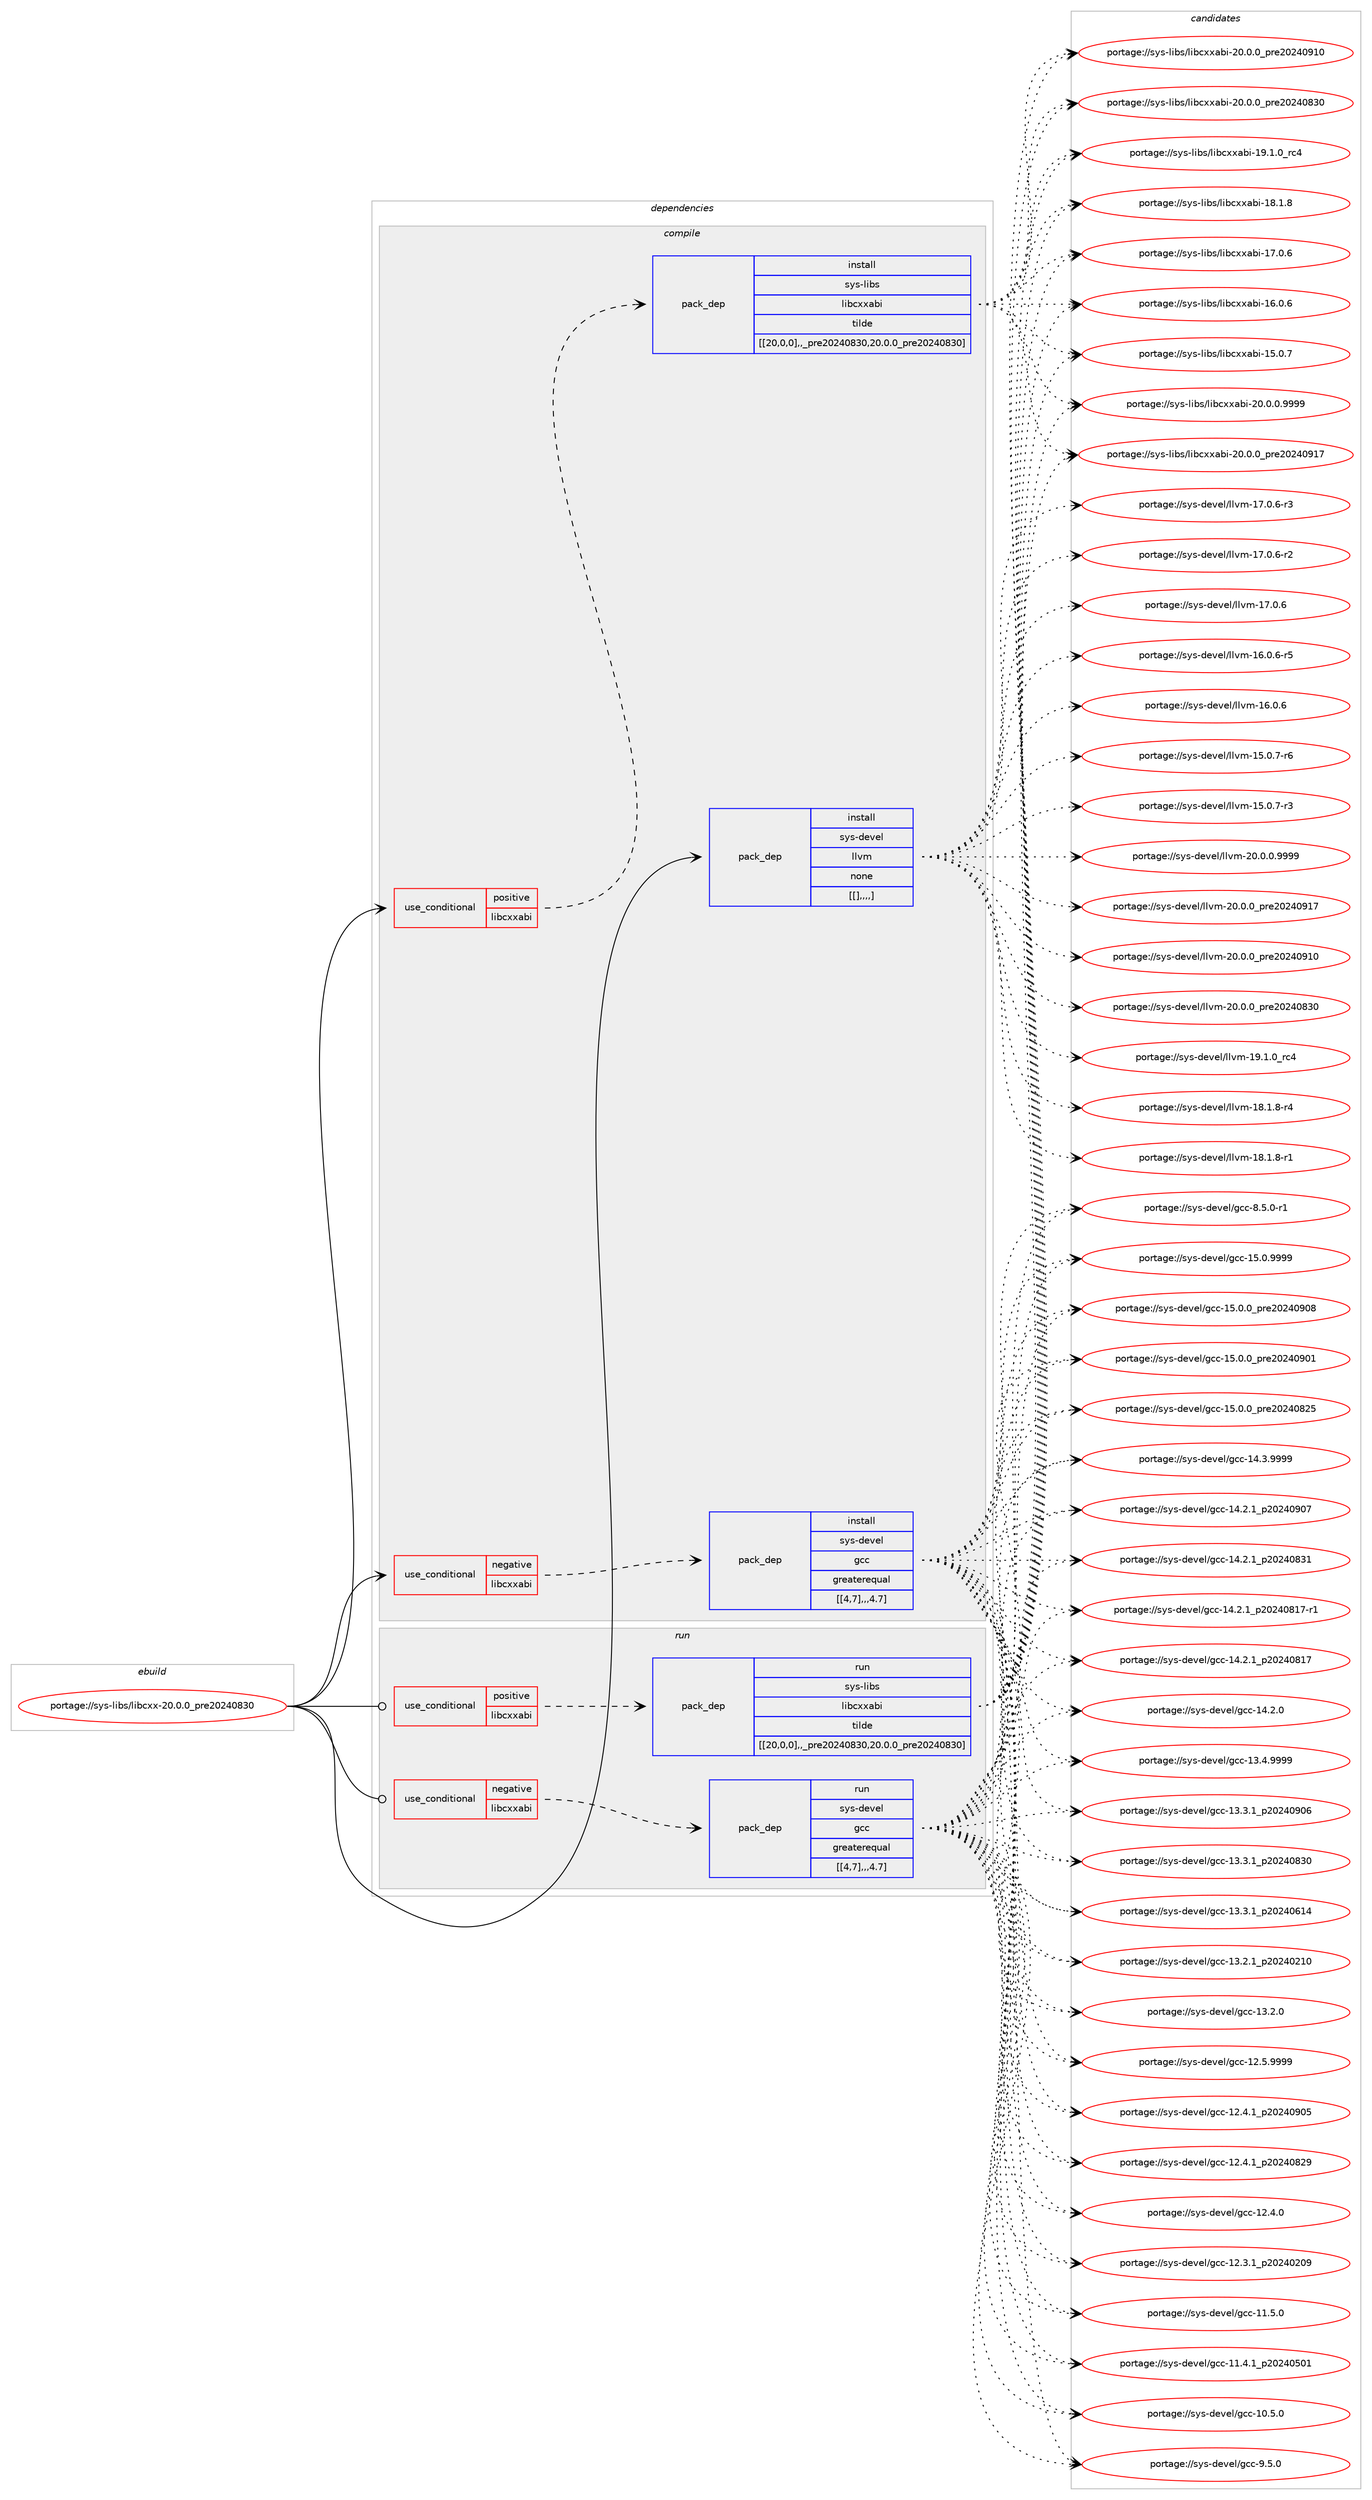 digraph prolog {

# *************
# Graph options
# *************

newrank=true;
concentrate=true;
compound=true;
graph [rankdir=LR,fontname=Helvetica,fontsize=10,ranksep=1.5];#, ranksep=2.5, nodesep=0.2];
edge  [arrowhead=vee];
node  [fontname=Helvetica,fontsize=10];

# **********
# The ebuild
# **********

subgraph cluster_leftcol {
color=gray;
label=<<i>ebuild</i>>;
id [label="portage://sys-libs/libcxx-20.0.0_pre20240830", color=red, width=4, href="../sys-libs/libcxx-20.0.0_pre20240830.svg"];
}

# ****************
# The dependencies
# ****************

subgraph cluster_midcol {
color=gray;
label=<<i>dependencies</i>>;
subgraph cluster_compile {
fillcolor="#eeeeee";
style=filled;
label=<<i>compile</i>>;
subgraph cond122248 {
dependency459077 [label=<<TABLE BORDER="0" CELLBORDER="1" CELLSPACING="0" CELLPADDING="4"><TR><TD ROWSPAN="3" CELLPADDING="10">use_conditional</TD></TR><TR><TD>negative</TD></TR><TR><TD>libcxxabi</TD></TR></TABLE>>, shape=none, color=red];
subgraph pack333715 {
dependency459078 [label=<<TABLE BORDER="0" CELLBORDER="1" CELLSPACING="0" CELLPADDING="4" WIDTH="220"><TR><TD ROWSPAN="6" CELLPADDING="30">pack_dep</TD></TR><TR><TD WIDTH="110">install</TD></TR><TR><TD>sys-devel</TD></TR><TR><TD>gcc</TD></TR><TR><TD>greaterequal</TD></TR><TR><TD>[[4,7],,,4.7]</TD></TR></TABLE>>, shape=none, color=blue];
}
dependency459077:e -> dependency459078:w [weight=20,style="dashed",arrowhead="vee"];
}
id:e -> dependency459077:w [weight=20,style="solid",arrowhead="vee"];
subgraph cond122249 {
dependency459079 [label=<<TABLE BORDER="0" CELLBORDER="1" CELLSPACING="0" CELLPADDING="4"><TR><TD ROWSPAN="3" CELLPADDING="10">use_conditional</TD></TR><TR><TD>positive</TD></TR><TR><TD>libcxxabi</TD></TR></TABLE>>, shape=none, color=red];
subgraph pack333716 {
dependency459080 [label=<<TABLE BORDER="0" CELLBORDER="1" CELLSPACING="0" CELLPADDING="4" WIDTH="220"><TR><TD ROWSPAN="6" CELLPADDING="30">pack_dep</TD></TR><TR><TD WIDTH="110">install</TD></TR><TR><TD>sys-libs</TD></TR><TR><TD>libcxxabi</TD></TR><TR><TD>tilde</TD></TR><TR><TD>[[20,0,0],,_pre20240830,20.0.0_pre20240830]</TD></TR></TABLE>>, shape=none, color=blue];
}
dependency459079:e -> dependency459080:w [weight=20,style="dashed",arrowhead="vee"];
}
id:e -> dependency459079:w [weight=20,style="solid",arrowhead="vee"];
subgraph pack333717 {
dependency459081 [label=<<TABLE BORDER="0" CELLBORDER="1" CELLSPACING="0" CELLPADDING="4" WIDTH="220"><TR><TD ROWSPAN="6" CELLPADDING="30">pack_dep</TD></TR><TR><TD WIDTH="110">install</TD></TR><TR><TD>sys-devel</TD></TR><TR><TD>llvm</TD></TR><TR><TD>none</TD></TR><TR><TD>[[],,,,]</TD></TR></TABLE>>, shape=none, color=blue];
}
id:e -> dependency459081:w [weight=20,style="solid",arrowhead="vee"];
}
subgraph cluster_compileandrun {
fillcolor="#eeeeee";
style=filled;
label=<<i>compile and run</i>>;
}
subgraph cluster_run {
fillcolor="#eeeeee";
style=filled;
label=<<i>run</i>>;
subgraph cond122250 {
dependency459082 [label=<<TABLE BORDER="0" CELLBORDER="1" CELLSPACING="0" CELLPADDING="4"><TR><TD ROWSPAN="3" CELLPADDING="10">use_conditional</TD></TR><TR><TD>negative</TD></TR><TR><TD>libcxxabi</TD></TR></TABLE>>, shape=none, color=red];
subgraph pack333718 {
dependency459083 [label=<<TABLE BORDER="0" CELLBORDER="1" CELLSPACING="0" CELLPADDING="4" WIDTH="220"><TR><TD ROWSPAN="6" CELLPADDING="30">pack_dep</TD></TR><TR><TD WIDTH="110">run</TD></TR><TR><TD>sys-devel</TD></TR><TR><TD>gcc</TD></TR><TR><TD>greaterequal</TD></TR><TR><TD>[[4,7],,,4.7]</TD></TR></TABLE>>, shape=none, color=blue];
}
dependency459082:e -> dependency459083:w [weight=20,style="dashed",arrowhead="vee"];
}
id:e -> dependency459082:w [weight=20,style="solid",arrowhead="odot"];
subgraph cond122251 {
dependency459084 [label=<<TABLE BORDER="0" CELLBORDER="1" CELLSPACING="0" CELLPADDING="4"><TR><TD ROWSPAN="3" CELLPADDING="10">use_conditional</TD></TR><TR><TD>positive</TD></TR><TR><TD>libcxxabi</TD></TR></TABLE>>, shape=none, color=red];
subgraph pack333719 {
dependency459085 [label=<<TABLE BORDER="0" CELLBORDER="1" CELLSPACING="0" CELLPADDING="4" WIDTH="220"><TR><TD ROWSPAN="6" CELLPADDING="30">pack_dep</TD></TR><TR><TD WIDTH="110">run</TD></TR><TR><TD>sys-libs</TD></TR><TR><TD>libcxxabi</TD></TR><TR><TD>tilde</TD></TR><TR><TD>[[20,0,0],,_pre20240830,20.0.0_pre20240830]</TD></TR></TABLE>>, shape=none, color=blue];
}
dependency459084:e -> dependency459085:w [weight=20,style="dashed",arrowhead="vee"];
}
id:e -> dependency459084:w [weight=20,style="solid",arrowhead="odot"];
}
}

# **************
# The candidates
# **************

subgraph cluster_choices {
rank=same;
color=gray;
label=<<i>candidates</i>>;

subgraph choice333715 {
color=black;
nodesep=1;
choice1151211154510010111810110847103999945495346484657575757 [label="portage://sys-devel/gcc-15.0.9999", color=red, width=4,href="../sys-devel/gcc-15.0.9999.svg"];
choice1151211154510010111810110847103999945495346484648951121141015048505248574856 [label="portage://sys-devel/gcc-15.0.0_pre20240908", color=red, width=4,href="../sys-devel/gcc-15.0.0_pre20240908.svg"];
choice1151211154510010111810110847103999945495346484648951121141015048505248574849 [label="portage://sys-devel/gcc-15.0.0_pre20240901", color=red, width=4,href="../sys-devel/gcc-15.0.0_pre20240901.svg"];
choice1151211154510010111810110847103999945495346484648951121141015048505248565053 [label="portage://sys-devel/gcc-15.0.0_pre20240825", color=red, width=4,href="../sys-devel/gcc-15.0.0_pre20240825.svg"];
choice1151211154510010111810110847103999945495246514657575757 [label="portage://sys-devel/gcc-14.3.9999", color=red, width=4,href="../sys-devel/gcc-14.3.9999.svg"];
choice1151211154510010111810110847103999945495246504649951125048505248574855 [label="portage://sys-devel/gcc-14.2.1_p20240907", color=red, width=4,href="../sys-devel/gcc-14.2.1_p20240907.svg"];
choice1151211154510010111810110847103999945495246504649951125048505248565149 [label="portage://sys-devel/gcc-14.2.1_p20240831", color=red, width=4,href="../sys-devel/gcc-14.2.1_p20240831.svg"];
choice11512111545100101118101108471039999454952465046499511250485052485649554511449 [label="portage://sys-devel/gcc-14.2.1_p20240817-r1", color=red, width=4,href="../sys-devel/gcc-14.2.1_p20240817-r1.svg"];
choice1151211154510010111810110847103999945495246504649951125048505248564955 [label="portage://sys-devel/gcc-14.2.1_p20240817", color=red, width=4,href="../sys-devel/gcc-14.2.1_p20240817.svg"];
choice1151211154510010111810110847103999945495246504648 [label="portage://sys-devel/gcc-14.2.0", color=red, width=4,href="../sys-devel/gcc-14.2.0.svg"];
choice1151211154510010111810110847103999945495146524657575757 [label="portage://sys-devel/gcc-13.4.9999", color=red, width=4,href="../sys-devel/gcc-13.4.9999.svg"];
choice1151211154510010111810110847103999945495146514649951125048505248574854 [label="portage://sys-devel/gcc-13.3.1_p20240906", color=red, width=4,href="../sys-devel/gcc-13.3.1_p20240906.svg"];
choice1151211154510010111810110847103999945495146514649951125048505248565148 [label="portage://sys-devel/gcc-13.3.1_p20240830", color=red, width=4,href="../sys-devel/gcc-13.3.1_p20240830.svg"];
choice1151211154510010111810110847103999945495146514649951125048505248544952 [label="portage://sys-devel/gcc-13.3.1_p20240614", color=red, width=4,href="../sys-devel/gcc-13.3.1_p20240614.svg"];
choice1151211154510010111810110847103999945495146504649951125048505248504948 [label="portage://sys-devel/gcc-13.2.1_p20240210", color=red, width=4,href="../sys-devel/gcc-13.2.1_p20240210.svg"];
choice1151211154510010111810110847103999945495146504648 [label="portage://sys-devel/gcc-13.2.0", color=red, width=4,href="../sys-devel/gcc-13.2.0.svg"];
choice1151211154510010111810110847103999945495046534657575757 [label="portage://sys-devel/gcc-12.5.9999", color=red, width=4,href="../sys-devel/gcc-12.5.9999.svg"];
choice1151211154510010111810110847103999945495046524649951125048505248574853 [label="portage://sys-devel/gcc-12.4.1_p20240905", color=red, width=4,href="../sys-devel/gcc-12.4.1_p20240905.svg"];
choice1151211154510010111810110847103999945495046524649951125048505248565057 [label="portage://sys-devel/gcc-12.4.1_p20240829", color=red, width=4,href="../sys-devel/gcc-12.4.1_p20240829.svg"];
choice1151211154510010111810110847103999945495046524648 [label="portage://sys-devel/gcc-12.4.0", color=red, width=4,href="../sys-devel/gcc-12.4.0.svg"];
choice1151211154510010111810110847103999945495046514649951125048505248504857 [label="portage://sys-devel/gcc-12.3.1_p20240209", color=red, width=4,href="../sys-devel/gcc-12.3.1_p20240209.svg"];
choice1151211154510010111810110847103999945494946534648 [label="portage://sys-devel/gcc-11.5.0", color=red, width=4,href="../sys-devel/gcc-11.5.0.svg"];
choice1151211154510010111810110847103999945494946524649951125048505248534849 [label="portage://sys-devel/gcc-11.4.1_p20240501", color=red, width=4,href="../sys-devel/gcc-11.4.1_p20240501.svg"];
choice1151211154510010111810110847103999945494846534648 [label="portage://sys-devel/gcc-10.5.0", color=red, width=4,href="../sys-devel/gcc-10.5.0.svg"];
choice11512111545100101118101108471039999455746534648 [label="portage://sys-devel/gcc-9.5.0", color=red, width=4,href="../sys-devel/gcc-9.5.0.svg"];
choice115121115451001011181011084710399994556465346484511449 [label="portage://sys-devel/gcc-8.5.0-r1", color=red, width=4,href="../sys-devel/gcc-8.5.0-r1.svg"];
dependency459078:e -> choice1151211154510010111810110847103999945495346484657575757:w [style=dotted,weight="100"];
dependency459078:e -> choice1151211154510010111810110847103999945495346484648951121141015048505248574856:w [style=dotted,weight="100"];
dependency459078:e -> choice1151211154510010111810110847103999945495346484648951121141015048505248574849:w [style=dotted,weight="100"];
dependency459078:e -> choice1151211154510010111810110847103999945495346484648951121141015048505248565053:w [style=dotted,weight="100"];
dependency459078:e -> choice1151211154510010111810110847103999945495246514657575757:w [style=dotted,weight="100"];
dependency459078:e -> choice1151211154510010111810110847103999945495246504649951125048505248574855:w [style=dotted,weight="100"];
dependency459078:e -> choice1151211154510010111810110847103999945495246504649951125048505248565149:w [style=dotted,weight="100"];
dependency459078:e -> choice11512111545100101118101108471039999454952465046499511250485052485649554511449:w [style=dotted,weight="100"];
dependency459078:e -> choice1151211154510010111810110847103999945495246504649951125048505248564955:w [style=dotted,weight="100"];
dependency459078:e -> choice1151211154510010111810110847103999945495246504648:w [style=dotted,weight="100"];
dependency459078:e -> choice1151211154510010111810110847103999945495146524657575757:w [style=dotted,weight="100"];
dependency459078:e -> choice1151211154510010111810110847103999945495146514649951125048505248574854:w [style=dotted,weight="100"];
dependency459078:e -> choice1151211154510010111810110847103999945495146514649951125048505248565148:w [style=dotted,weight="100"];
dependency459078:e -> choice1151211154510010111810110847103999945495146514649951125048505248544952:w [style=dotted,weight="100"];
dependency459078:e -> choice1151211154510010111810110847103999945495146504649951125048505248504948:w [style=dotted,weight="100"];
dependency459078:e -> choice1151211154510010111810110847103999945495146504648:w [style=dotted,weight="100"];
dependency459078:e -> choice1151211154510010111810110847103999945495046534657575757:w [style=dotted,weight="100"];
dependency459078:e -> choice1151211154510010111810110847103999945495046524649951125048505248574853:w [style=dotted,weight="100"];
dependency459078:e -> choice1151211154510010111810110847103999945495046524649951125048505248565057:w [style=dotted,weight="100"];
dependency459078:e -> choice1151211154510010111810110847103999945495046524648:w [style=dotted,weight="100"];
dependency459078:e -> choice1151211154510010111810110847103999945495046514649951125048505248504857:w [style=dotted,weight="100"];
dependency459078:e -> choice1151211154510010111810110847103999945494946534648:w [style=dotted,weight="100"];
dependency459078:e -> choice1151211154510010111810110847103999945494946524649951125048505248534849:w [style=dotted,weight="100"];
dependency459078:e -> choice1151211154510010111810110847103999945494846534648:w [style=dotted,weight="100"];
dependency459078:e -> choice11512111545100101118101108471039999455746534648:w [style=dotted,weight="100"];
dependency459078:e -> choice115121115451001011181011084710399994556465346484511449:w [style=dotted,weight="100"];
}
subgraph choice333716 {
color=black;
nodesep=1;
choice11512111545108105981154710810598991201209798105455048464846484657575757 [label="portage://sys-libs/libcxxabi-20.0.0.9999", color=red, width=4,href="../sys-libs/libcxxabi-20.0.0.9999.svg"];
choice1151211154510810598115471081059899120120979810545504846484648951121141015048505248574955 [label="portage://sys-libs/libcxxabi-20.0.0_pre20240917", color=red, width=4,href="../sys-libs/libcxxabi-20.0.0_pre20240917.svg"];
choice1151211154510810598115471081059899120120979810545504846484648951121141015048505248574948 [label="portage://sys-libs/libcxxabi-20.0.0_pre20240910", color=red, width=4,href="../sys-libs/libcxxabi-20.0.0_pre20240910.svg"];
choice1151211154510810598115471081059899120120979810545504846484648951121141015048505248565148 [label="portage://sys-libs/libcxxabi-20.0.0_pre20240830", color=red, width=4,href="../sys-libs/libcxxabi-20.0.0_pre20240830.svg"];
choice1151211154510810598115471081059899120120979810545495746494648951149952 [label="portage://sys-libs/libcxxabi-19.1.0_rc4", color=red, width=4,href="../sys-libs/libcxxabi-19.1.0_rc4.svg"];
choice1151211154510810598115471081059899120120979810545495646494656 [label="portage://sys-libs/libcxxabi-18.1.8", color=red, width=4,href="../sys-libs/libcxxabi-18.1.8.svg"];
choice1151211154510810598115471081059899120120979810545495546484654 [label="portage://sys-libs/libcxxabi-17.0.6", color=red, width=4,href="../sys-libs/libcxxabi-17.0.6.svg"];
choice1151211154510810598115471081059899120120979810545495446484654 [label="portage://sys-libs/libcxxabi-16.0.6", color=red, width=4,href="../sys-libs/libcxxabi-16.0.6.svg"];
choice1151211154510810598115471081059899120120979810545495346484655 [label="portage://sys-libs/libcxxabi-15.0.7", color=red, width=4,href="../sys-libs/libcxxabi-15.0.7.svg"];
dependency459080:e -> choice11512111545108105981154710810598991201209798105455048464846484657575757:w [style=dotted,weight="100"];
dependency459080:e -> choice1151211154510810598115471081059899120120979810545504846484648951121141015048505248574955:w [style=dotted,weight="100"];
dependency459080:e -> choice1151211154510810598115471081059899120120979810545504846484648951121141015048505248574948:w [style=dotted,weight="100"];
dependency459080:e -> choice1151211154510810598115471081059899120120979810545504846484648951121141015048505248565148:w [style=dotted,weight="100"];
dependency459080:e -> choice1151211154510810598115471081059899120120979810545495746494648951149952:w [style=dotted,weight="100"];
dependency459080:e -> choice1151211154510810598115471081059899120120979810545495646494656:w [style=dotted,weight="100"];
dependency459080:e -> choice1151211154510810598115471081059899120120979810545495546484654:w [style=dotted,weight="100"];
dependency459080:e -> choice1151211154510810598115471081059899120120979810545495446484654:w [style=dotted,weight="100"];
dependency459080:e -> choice1151211154510810598115471081059899120120979810545495346484655:w [style=dotted,weight="100"];
}
subgraph choice333717 {
color=black;
nodesep=1;
choice1151211154510010111810110847108108118109455048464846484657575757 [label="portage://sys-devel/llvm-20.0.0.9999", color=red, width=4,href="../sys-devel/llvm-20.0.0.9999.svg"];
choice115121115451001011181011084710810811810945504846484648951121141015048505248574955 [label="portage://sys-devel/llvm-20.0.0_pre20240917", color=red, width=4,href="../sys-devel/llvm-20.0.0_pre20240917.svg"];
choice115121115451001011181011084710810811810945504846484648951121141015048505248574948 [label="portage://sys-devel/llvm-20.0.0_pre20240910", color=red, width=4,href="../sys-devel/llvm-20.0.0_pre20240910.svg"];
choice115121115451001011181011084710810811810945504846484648951121141015048505248565148 [label="portage://sys-devel/llvm-20.0.0_pre20240830", color=red, width=4,href="../sys-devel/llvm-20.0.0_pre20240830.svg"];
choice115121115451001011181011084710810811810945495746494648951149952 [label="portage://sys-devel/llvm-19.1.0_rc4", color=red, width=4,href="../sys-devel/llvm-19.1.0_rc4.svg"];
choice1151211154510010111810110847108108118109454956464946564511452 [label="portage://sys-devel/llvm-18.1.8-r4", color=red, width=4,href="../sys-devel/llvm-18.1.8-r4.svg"];
choice1151211154510010111810110847108108118109454956464946564511449 [label="portage://sys-devel/llvm-18.1.8-r1", color=red, width=4,href="../sys-devel/llvm-18.1.8-r1.svg"];
choice1151211154510010111810110847108108118109454955464846544511451 [label="portage://sys-devel/llvm-17.0.6-r3", color=red, width=4,href="../sys-devel/llvm-17.0.6-r3.svg"];
choice1151211154510010111810110847108108118109454955464846544511450 [label="portage://sys-devel/llvm-17.0.6-r2", color=red, width=4,href="../sys-devel/llvm-17.0.6-r2.svg"];
choice115121115451001011181011084710810811810945495546484654 [label="portage://sys-devel/llvm-17.0.6", color=red, width=4,href="../sys-devel/llvm-17.0.6.svg"];
choice1151211154510010111810110847108108118109454954464846544511453 [label="portage://sys-devel/llvm-16.0.6-r5", color=red, width=4,href="../sys-devel/llvm-16.0.6-r5.svg"];
choice115121115451001011181011084710810811810945495446484654 [label="portage://sys-devel/llvm-16.0.6", color=red, width=4,href="../sys-devel/llvm-16.0.6.svg"];
choice1151211154510010111810110847108108118109454953464846554511454 [label="portage://sys-devel/llvm-15.0.7-r6", color=red, width=4,href="../sys-devel/llvm-15.0.7-r6.svg"];
choice1151211154510010111810110847108108118109454953464846554511451 [label="portage://sys-devel/llvm-15.0.7-r3", color=red, width=4,href="../sys-devel/llvm-15.0.7-r3.svg"];
dependency459081:e -> choice1151211154510010111810110847108108118109455048464846484657575757:w [style=dotted,weight="100"];
dependency459081:e -> choice115121115451001011181011084710810811810945504846484648951121141015048505248574955:w [style=dotted,weight="100"];
dependency459081:e -> choice115121115451001011181011084710810811810945504846484648951121141015048505248574948:w [style=dotted,weight="100"];
dependency459081:e -> choice115121115451001011181011084710810811810945504846484648951121141015048505248565148:w [style=dotted,weight="100"];
dependency459081:e -> choice115121115451001011181011084710810811810945495746494648951149952:w [style=dotted,weight="100"];
dependency459081:e -> choice1151211154510010111810110847108108118109454956464946564511452:w [style=dotted,weight="100"];
dependency459081:e -> choice1151211154510010111810110847108108118109454956464946564511449:w [style=dotted,weight="100"];
dependency459081:e -> choice1151211154510010111810110847108108118109454955464846544511451:w [style=dotted,weight="100"];
dependency459081:e -> choice1151211154510010111810110847108108118109454955464846544511450:w [style=dotted,weight="100"];
dependency459081:e -> choice115121115451001011181011084710810811810945495546484654:w [style=dotted,weight="100"];
dependency459081:e -> choice1151211154510010111810110847108108118109454954464846544511453:w [style=dotted,weight="100"];
dependency459081:e -> choice115121115451001011181011084710810811810945495446484654:w [style=dotted,weight="100"];
dependency459081:e -> choice1151211154510010111810110847108108118109454953464846554511454:w [style=dotted,weight="100"];
dependency459081:e -> choice1151211154510010111810110847108108118109454953464846554511451:w [style=dotted,weight="100"];
}
subgraph choice333718 {
color=black;
nodesep=1;
choice1151211154510010111810110847103999945495346484657575757 [label="portage://sys-devel/gcc-15.0.9999", color=red, width=4,href="../sys-devel/gcc-15.0.9999.svg"];
choice1151211154510010111810110847103999945495346484648951121141015048505248574856 [label="portage://sys-devel/gcc-15.0.0_pre20240908", color=red, width=4,href="../sys-devel/gcc-15.0.0_pre20240908.svg"];
choice1151211154510010111810110847103999945495346484648951121141015048505248574849 [label="portage://sys-devel/gcc-15.0.0_pre20240901", color=red, width=4,href="../sys-devel/gcc-15.0.0_pre20240901.svg"];
choice1151211154510010111810110847103999945495346484648951121141015048505248565053 [label="portage://sys-devel/gcc-15.0.0_pre20240825", color=red, width=4,href="../sys-devel/gcc-15.0.0_pre20240825.svg"];
choice1151211154510010111810110847103999945495246514657575757 [label="portage://sys-devel/gcc-14.3.9999", color=red, width=4,href="../sys-devel/gcc-14.3.9999.svg"];
choice1151211154510010111810110847103999945495246504649951125048505248574855 [label="portage://sys-devel/gcc-14.2.1_p20240907", color=red, width=4,href="../sys-devel/gcc-14.2.1_p20240907.svg"];
choice1151211154510010111810110847103999945495246504649951125048505248565149 [label="portage://sys-devel/gcc-14.2.1_p20240831", color=red, width=4,href="../sys-devel/gcc-14.2.1_p20240831.svg"];
choice11512111545100101118101108471039999454952465046499511250485052485649554511449 [label="portage://sys-devel/gcc-14.2.1_p20240817-r1", color=red, width=4,href="../sys-devel/gcc-14.2.1_p20240817-r1.svg"];
choice1151211154510010111810110847103999945495246504649951125048505248564955 [label="portage://sys-devel/gcc-14.2.1_p20240817", color=red, width=4,href="../sys-devel/gcc-14.2.1_p20240817.svg"];
choice1151211154510010111810110847103999945495246504648 [label="portage://sys-devel/gcc-14.2.0", color=red, width=4,href="../sys-devel/gcc-14.2.0.svg"];
choice1151211154510010111810110847103999945495146524657575757 [label="portage://sys-devel/gcc-13.4.9999", color=red, width=4,href="../sys-devel/gcc-13.4.9999.svg"];
choice1151211154510010111810110847103999945495146514649951125048505248574854 [label="portage://sys-devel/gcc-13.3.1_p20240906", color=red, width=4,href="../sys-devel/gcc-13.3.1_p20240906.svg"];
choice1151211154510010111810110847103999945495146514649951125048505248565148 [label="portage://sys-devel/gcc-13.3.1_p20240830", color=red, width=4,href="../sys-devel/gcc-13.3.1_p20240830.svg"];
choice1151211154510010111810110847103999945495146514649951125048505248544952 [label="portage://sys-devel/gcc-13.3.1_p20240614", color=red, width=4,href="../sys-devel/gcc-13.3.1_p20240614.svg"];
choice1151211154510010111810110847103999945495146504649951125048505248504948 [label="portage://sys-devel/gcc-13.2.1_p20240210", color=red, width=4,href="../sys-devel/gcc-13.2.1_p20240210.svg"];
choice1151211154510010111810110847103999945495146504648 [label="portage://sys-devel/gcc-13.2.0", color=red, width=4,href="../sys-devel/gcc-13.2.0.svg"];
choice1151211154510010111810110847103999945495046534657575757 [label="portage://sys-devel/gcc-12.5.9999", color=red, width=4,href="../sys-devel/gcc-12.5.9999.svg"];
choice1151211154510010111810110847103999945495046524649951125048505248574853 [label="portage://sys-devel/gcc-12.4.1_p20240905", color=red, width=4,href="../sys-devel/gcc-12.4.1_p20240905.svg"];
choice1151211154510010111810110847103999945495046524649951125048505248565057 [label="portage://sys-devel/gcc-12.4.1_p20240829", color=red, width=4,href="../sys-devel/gcc-12.4.1_p20240829.svg"];
choice1151211154510010111810110847103999945495046524648 [label="portage://sys-devel/gcc-12.4.0", color=red, width=4,href="../sys-devel/gcc-12.4.0.svg"];
choice1151211154510010111810110847103999945495046514649951125048505248504857 [label="portage://sys-devel/gcc-12.3.1_p20240209", color=red, width=4,href="../sys-devel/gcc-12.3.1_p20240209.svg"];
choice1151211154510010111810110847103999945494946534648 [label="portage://sys-devel/gcc-11.5.0", color=red, width=4,href="../sys-devel/gcc-11.5.0.svg"];
choice1151211154510010111810110847103999945494946524649951125048505248534849 [label="portage://sys-devel/gcc-11.4.1_p20240501", color=red, width=4,href="../sys-devel/gcc-11.4.1_p20240501.svg"];
choice1151211154510010111810110847103999945494846534648 [label="portage://sys-devel/gcc-10.5.0", color=red, width=4,href="../sys-devel/gcc-10.5.0.svg"];
choice11512111545100101118101108471039999455746534648 [label="portage://sys-devel/gcc-9.5.0", color=red, width=4,href="../sys-devel/gcc-9.5.0.svg"];
choice115121115451001011181011084710399994556465346484511449 [label="portage://sys-devel/gcc-8.5.0-r1", color=red, width=4,href="../sys-devel/gcc-8.5.0-r1.svg"];
dependency459083:e -> choice1151211154510010111810110847103999945495346484657575757:w [style=dotted,weight="100"];
dependency459083:e -> choice1151211154510010111810110847103999945495346484648951121141015048505248574856:w [style=dotted,weight="100"];
dependency459083:e -> choice1151211154510010111810110847103999945495346484648951121141015048505248574849:w [style=dotted,weight="100"];
dependency459083:e -> choice1151211154510010111810110847103999945495346484648951121141015048505248565053:w [style=dotted,weight="100"];
dependency459083:e -> choice1151211154510010111810110847103999945495246514657575757:w [style=dotted,weight="100"];
dependency459083:e -> choice1151211154510010111810110847103999945495246504649951125048505248574855:w [style=dotted,weight="100"];
dependency459083:e -> choice1151211154510010111810110847103999945495246504649951125048505248565149:w [style=dotted,weight="100"];
dependency459083:e -> choice11512111545100101118101108471039999454952465046499511250485052485649554511449:w [style=dotted,weight="100"];
dependency459083:e -> choice1151211154510010111810110847103999945495246504649951125048505248564955:w [style=dotted,weight="100"];
dependency459083:e -> choice1151211154510010111810110847103999945495246504648:w [style=dotted,weight="100"];
dependency459083:e -> choice1151211154510010111810110847103999945495146524657575757:w [style=dotted,weight="100"];
dependency459083:e -> choice1151211154510010111810110847103999945495146514649951125048505248574854:w [style=dotted,weight="100"];
dependency459083:e -> choice1151211154510010111810110847103999945495146514649951125048505248565148:w [style=dotted,weight="100"];
dependency459083:e -> choice1151211154510010111810110847103999945495146514649951125048505248544952:w [style=dotted,weight="100"];
dependency459083:e -> choice1151211154510010111810110847103999945495146504649951125048505248504948:w [style=dotted,weight="100"];
dependency459083:e -> choice1151211154510010111810110847103999945495146504648:w [style=dotted,weight="100"];
dependency459083:e -> choice1151211154510010111810110847103999945495046534657575757:w [style=dotted,weight="100"];
dependency459083:e -> choice1151211154510010111810110847103999945495046524649951125048505248574853:w [style=dotted,weight="100"];
dependency459083:e -> choice1151211154510010111810110847103999945495046524649951125048505248565057:w [style=dotted,weight="100"];
dependency459083:e -> choice1151211154510010111810110847103999945495046524648:w [style=dotted,weight="100"];
dependency459083:e -> choice1151211154510010111810110847103999945495046514649951125048505248504857:w [style=dotted,weight="100"];
dependency459083:e -> choice1151211154510010111810110847103999945494946534648:w [style=dotted,weight="100"];
dependency459083:e -> choice1151211154510010111810110847103999945494946524649951125048505248534849:w [style=dotted,weight="100"];
dependency459083:e -> choice1151211154510010111810110847103999945494846534648:w [style=dotted,weight="100"];
dependency459083:e -> choice11512111545100101118101108471039999455746534648:w [style=dotted,weight="100"];
dependency459083:e -> choice115121115451001011181011084710399994556465346484511449:w [style=dotted,weight="100"];
}
subgraph choice333719 {
color=black;
nodesep=1;
choice11512111545108105981154710810598991201209798105455048464846484657575757 [label="portage://sys-libs/libcxxabi-20.0.0.9999", color=red, width=4,href="../sys-libs/libcxxabi-20.0.0.9999.svg"];
choice1151211154510810598115471081059899120120979810545504846484648951121141015048505248574955 [label="portage://sys-libs/libcxxabi-20.0.0_pre20240917", color=red, width=4,href="../sys-libs/libcxxabi-20.0.0_pre20240917.svg"];
choice1151211154510810598115471081059899120120979810545504846484648951121141015048505248574948 [label="portage://sys-libs/libcxxabi-20.0.0_pre20240910", color=red, width=4,href="../sys-libs/libcxxabi-20.0.0_pre20240910.svg"];
choice1151211154510810598115471081059899120120979810545504846484648951121141015048505248565148 [label="portage://sys-libs/libcxxabi-20.0.0_pre20240830", color=red, width=4,href="../sys-libs/libcxxabi-20.0.0_pre20240830.svg"];
choice1151211154510810598115471081059899120120979810545495746494648951149952 [label="portage://sys-libs/libcxxabi-19.1.0_rc4", color=red, width=4,href="../sys-libs/libcxxabi-19.1.0_rc4.svg"];
choice1151211154510810598115471081059899120120979810545495646494656 [label="portage://sys-libs/libcxxabi-18.1.8", color=red, width=4,href="../sys-libs/libcxxabi-18.1.8.svg"];
choice1151211154510810598115471081059899120120979810545495546484654 [label="portage://sys-libs/libcxxabi-17.0.6", color=red, width=4,href="../sys-libs/libcxxabi-17.0.6.svg"];
choice1151211154510810598115471081059899120120979810545495446484654 [label="portage://sys-libs/libcxxabi-16.0.6", color=red, width=4,href="../sys-libs/libcxxabi-16.0.6.svg"];
choice1151211154510810598115471081059899120120979810545495346484655 [label="portage://sys-libs/libcxxabi-15.0.7", color=red, width=4,href="../sys-libs/libcxxabi-15.0.7.svg"];
dependency459085:e -> choice11512111545108105981154710810598991201209798105455048464846484657575757:w [style=dotted,weight="100"];
dependency459085:e -> choice1151211154510810598115471081059899120120979810545504846484648951121141015048505248574955:w [style=dotted,weight="100"];
dependency459085:e -> choice1151211154510810598115471081059899120120979810545504846484648951121141015048505248574948:w [style=dotted,weight="100"];
dependency459085:e -> choice1151211154510810598115471081059899120120979810545504846484648951121141015048505248565148:w [style=dotted,weight="100"];
dependency459085:e -> choice1151211154510810598115471081059899120120979810545495746494648951149952:w [style=dotted,weight="100"];
dependency459085:e -> choice1151211154510810598115471081059899120120979810545495646494656:w [style=dotted,weight="100"];
dependency459085:e -> choice1151211154510810598115471081059899120120979810545495546484654:w [style=dotted,weight="100"];
dependency459085:e -> choice1151211154510810598115471081059899120120979810545495446484654:w [style=dotted,weight="100"];
dependency459085:e -> choice1151211154510810598115471081059899120120979810545495346484655:w [style=dotted,weight="100"];
}
}

}
